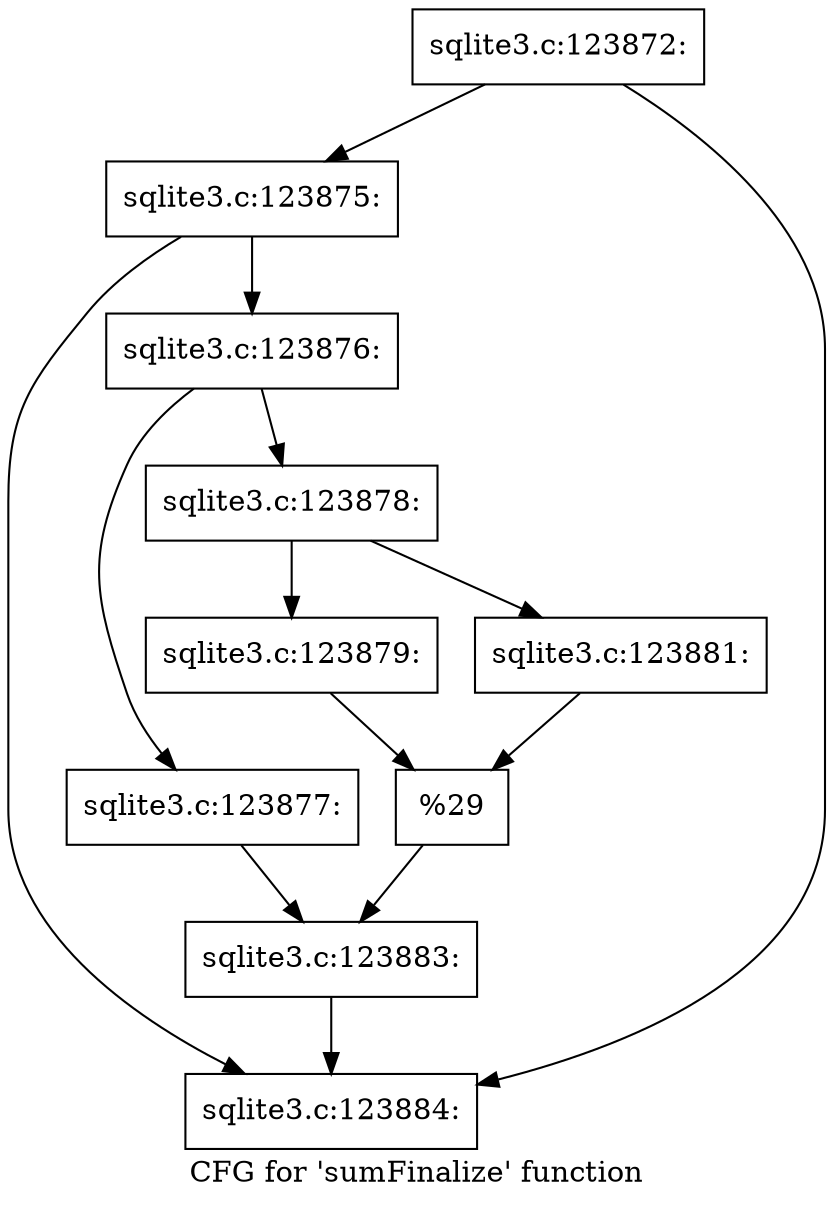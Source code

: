 digraph "CFG for 'sumFinalize' function" {
	label="CFG for 'sumFinalize' function";

	Node0x55c0f803ef10 [shape=record,label="{sqlite3.c:123872:}"];
	Node0x55c0f803ef10 -> Node0x55c0f803f4b0;
	Node0x55c0f803ef10 -> Node0x55c0fa5d8330;
	Node0x55c0f803f4b0 [shape=record,label="{sqlite3.c:123875:}"];
	Node0x55c0f803f4b0 -> Node0x55c0f803f460;
	Node0x55c0f803f4b0 -> Node0x55c0fa5d8330;
	Node0x55c0f803f460 [shape=record,label="{sqlite3.c:123876:}"];
	Node0x55c0f803f460 -> Node0x55c0fa5d9260;
	Node0x55c0f803f460 -> Node0x55c0fa5d9300;
	Node0x55c0fa5d9260 [shape=record,label="{sqlite3.c:123877:}"];
	Node0x55c0fa5d9260 -> Node0x55c0fa5d92b0;
	Node0x55c0fa5d9300 [shape=record,label="{sqlite3.c:123878:}"];
	Node0x55c0fa5d9300 -> Node0x55c0fa5d9a40;
	Node0x55c0fa5d9300 -> Node0x55c0fa5d9ae0;
	Node0x55c0fa5d9a40 [shape=record,label="{sqlite3.c:123879:}"];
	Node0x55c0fa5d9a40 -> Node0x55c0fa5d9a90;
	Node0x55c0fa5d9ae0 [shape=record,label="{sqlite3.c:123881:}"];
	Node0x55c0fa5d9ae0 -> Node0x55c0fa5d9a90;
	Node0x55c0fa5d9a90 [shape=record,label="{%29}"];
	Node0x55c0fa5d9a90 -> Node0x55c0fa5d92b0;
	Node0x55c0fa5d92b0 [shape=record,label="{sqlite3.c:123883:}"];
	Node0x55c0fa5d92b0 -> Node0x55c0fa5d8330;
	Node0x55c0fa5d8330 [shape=record,label="{sqlite3.c:123884:}"];
}
